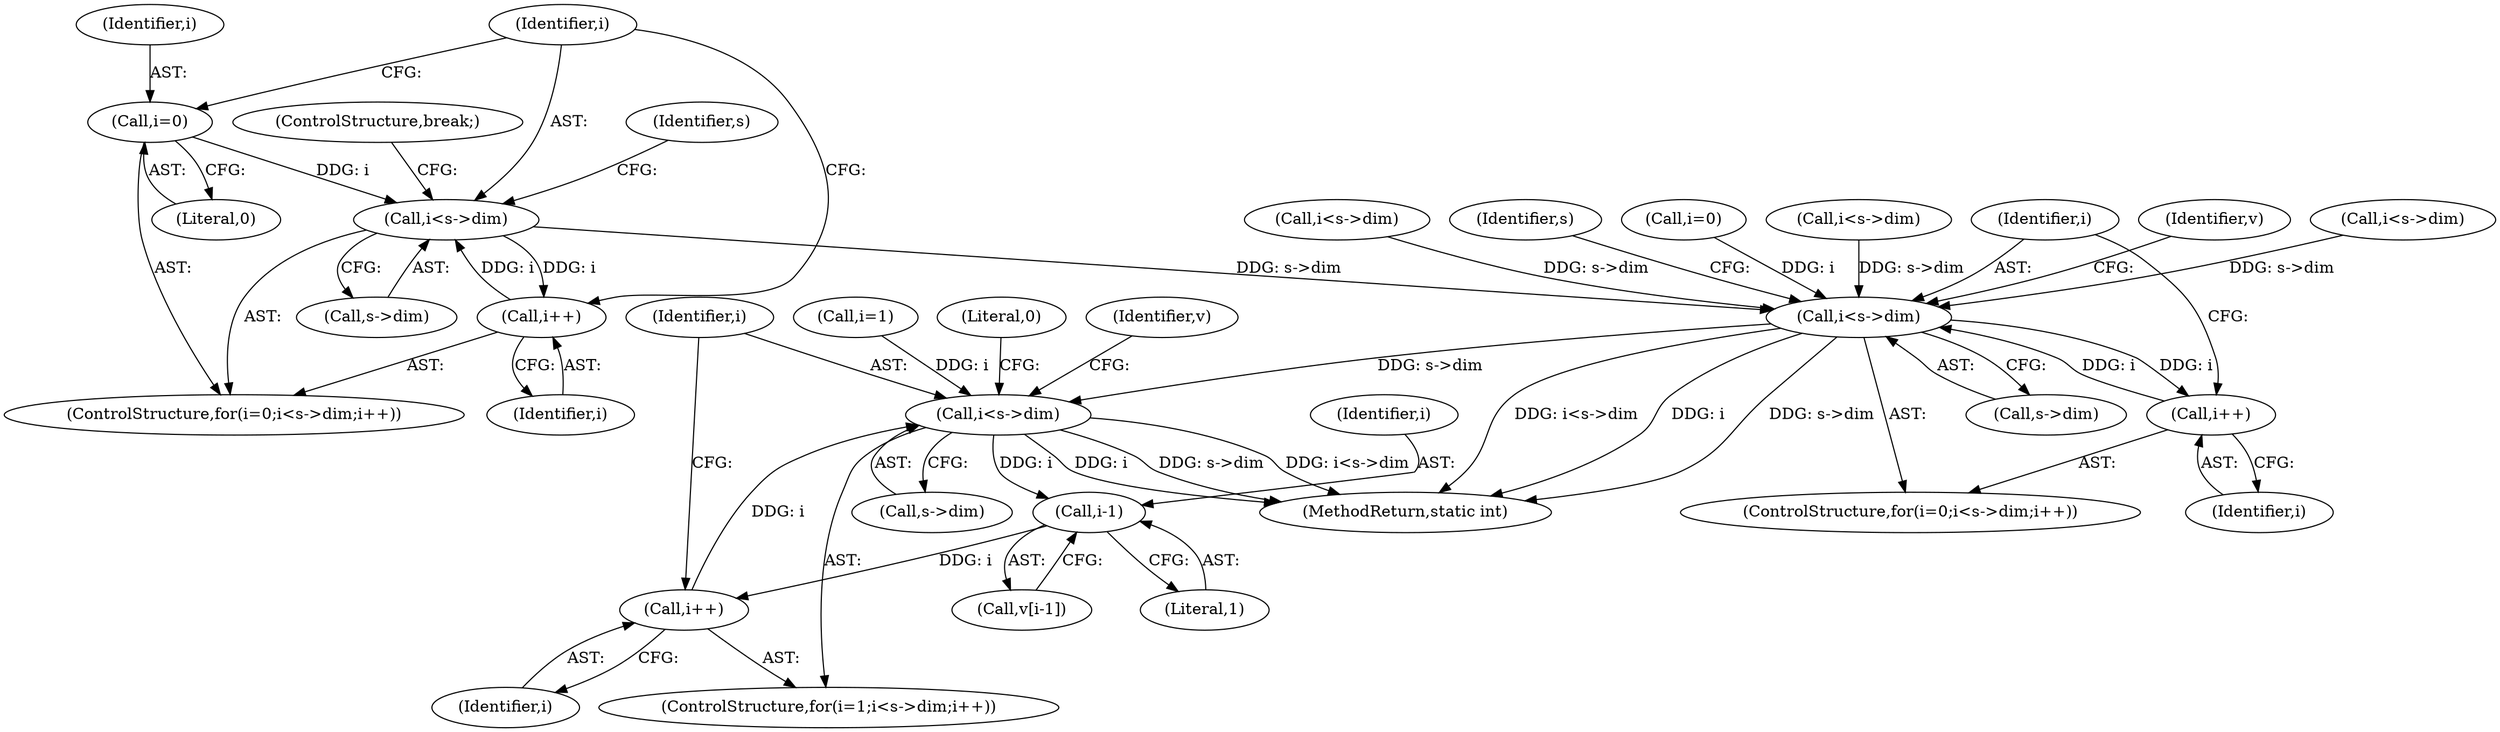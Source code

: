 digraph "1_Android_eeb4e45d5683f88488c083ecf142dc89bc3f0b47_1@pointer" {
"1000183" [label="(Call,i<s->dim)"];
"1000188" [label="(Call,i++)"];
"1000183" [label="(Call,i<s->dim)"];
"1000180" [label="(Call,i=0)"];
"1000362" [label="(Call,i<s->dim)"];
"1000367" [label="(Call,i++)"];
"1000390" [label="(Call,i<s->dim)"];
"1000403" [label="(Call,i-1)"];
"1000395" [label="(Call,i++)"];
"1000396" [label="(Identifier,i)"];
"1000384" [label="(Identifier,s)"];
"1000404" [label="(Identifier,i)"];
"1000391" [label="(Identifier,i)"];
"1000180" [label="(Call,i=0)"];
"1000363" [label="(Identifier,i)"];
"1000183" [label="(Call,i<s->dim)"];
"1000408" [label="(MethodReturn,static int)"];
"1000387" [label="(Call,i=1)"];
"1000405" [label="(Literal,1)"];
"1000386" [label="(ControlStructure,for(i=1;i<s->dim;i++))"];
"1000359" [label="(Call,i=0)"];
"1000395" [label="(Call,i++)"];
"1000257" [label="(Call,i<s->dim)"];
"1000185" [label="(Call,s->dim)"];
"1000229" [label="(ControlStructure,break;)"];
"1000401" [label="(Call,v[i-1])"];
"1000407" [label="(Literal,0)"];
"1000184" [label="(Identifier,i)"];
"1000371" [label="(Identifier,v)"];
"1000367" [label="(Call,i++)"];
"1000364" [label="(Call,s->dim)"];
"1000189" [label="(Identifier,i)"];
"1000368" [label="(Identifier,i)"];
"1000392" [label="(Call,s->dim)"];
"1000399" [label="(Identifier,v)"];
"1000390" [label="(Call,i<s->dim)"];
"1000403" [label="(Call,i-1)"];
"1000146" [label="(Call,i<s->dim)"];
"1000188" [label="(Call,i++)"];
"1000279" [label="(Call,i<s->dim)"];
"1000181" [label="(Identifier,i)"];
"1000182" [label="(Literal,0)"];
"1000194" [label="(Identifier,s)"];
"1000179" [label="(ControlStructure,for(i=0;i<s->dim;i++))"];
"1000362" [label="(Call,i<s->dim)"];
"1000358" [label="(ControlStructure,for(i=0;i<s->dim;i++))"];
"1000183" -> "1000179"  [label="AST: "];
"1000183" -> "1000185"  [label="CFG: "];
"1000184" -> "1000183"  [label="AST: "];
"1000185" -> "1000183"  [label="AST: "];
"1000194" -> "1000183"  [label="CFG: "];
"1000229" -> "1000183"  [label="CFG: "];
"1000188" -> "1000183"  [label="DDG: i"];
"1000180" -> "1000183"  [label="DDG: i"];
"1000183" -> "1000188"  [label="DDG: i"];
"1000183" -> "1000362"  [label="DDG: s->dim"];
"1000188" -> "1000179"  [label="AST: "];
"1000188" -> "1000189"  [label="CFG: "];
"1000189" -> "1000188"  [label="AST: "];
"1000184" -> "1000188"  [label="CFG: "];
"1000180" -> "1000179"  [label="AST: "];
"1000180" -> "1000182"  [label="CFG: "];
"1000181" -> "1000180"  [label="AST: "];
"1000182" -> "1000180"  [label="AST: "];
"1000184" -> "1000180"  [label="CFG: "];
"1000362" -> "1000358"  [label="AST: "];
"1000362" -> "1000364"  [label="CFG: "];
"1000363" -> "1000362"  [label="AST: "];
"1000364" -> "1000362"  [label="AST: "];
"1000371" -> "1000362"  [label="CFG: "];
"1000384" -> "1000362"  [label="CFG: "];
"1000362" -> "1000408"  [label="DDG: s->dim"];
"1000362" -> "1000408"  [label="DDG: i<s->dim"];
"1000362" -> "1000408"  [label="DDG: i"];
"1000367" -> "1000362"  [label="DDG: i"];
"1000359" -> "1000362"  [label="DDG: i"];
"1000257" -> "1000362"  [label="DDG: s->dim"];
"1000146" -> "1000362"  [label="DDG: s->dim"];
"1000279" -> "1000362"  [label="DDG: s->dim"];
"1000362" -> "1000367"  [label="DDG: i"];
"1000362" -> "1000390"  [label="DDG: s->dim"];
"1000367" -> "1000358"  [label="AST: "];
"1000367" -> "1000368"  [label="CFG: "];
"1000368" -> "1000367"  [label="AST: "];
"1000363" -> "1000367"  [label="CFG: "];
"1000390" -> "1000386"  [label="AST: "];
"1000390" -> "1000392"  [label="CFG: "];
"1000391" -> "1000390"  [label="AST: "];
"1000392" -> "1000390"  [label="AST: "];
"1000399" -> "1000390"  [label="CFG: "];
"1000407" -> "1000390"  [label="CFG: "];
"1000390" -> "1000408"  [label="DDG: s->dim"];
"1000390" -> "1000408"  [label="DDG: i<s->dim"];
"1000390" -> "1000408"  [label="DDG: i"];
"1000395" -> "1000390"  [label="DDG: i"];
"1000387" -> "1000390"  [label="DDG: i"];
"1000390" -> "1000403"  [label="DDG: i"];
"1000403" -> "1000401"  [label="AST: "];
"1000403" -> "1000405"  [label="CFG: "];
"1000404" -> "1000403"  [label="AST: "];
"1000405" -> "1000403"  [label="AST: "];
"1000401" -> "1000403"  [label="CFG: "];
"1000403" -> "1000395"  [label="DDG: i"];
"1000395" -> "1000386"  [label="AST: "];
"1000395" -> "1000396"  [label="CFG: "];
"1000396" -> "1000395"  [label="AST: "];
"1000391" -> "1000395"  [label="CFG: "];
}
